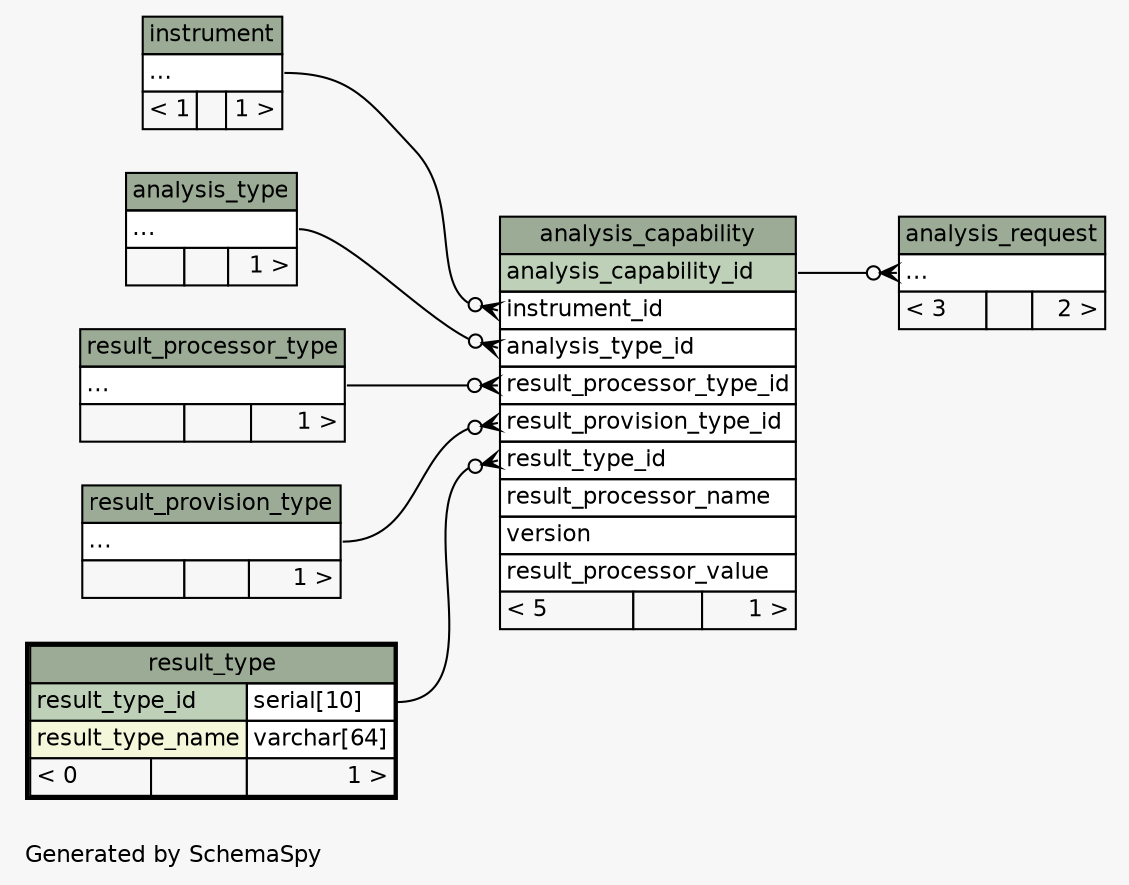 // dot 2.38.0 on Linux 3.16.0-4-amd64
// SchemaSpy rev 590
digraph "twoDegreesRelationshipsDiagram" {
  graph [
    rankdir="RL"
    bgcolor="#f7f7f7"
    label="\nGenerated by SchemaSpy"
    labeljust="l"
    nodesep="0.18"
    ranksep="0.46"
    fontname="Helvetica"
    fontsize="11"
  ];
  node [
    fontname="Helvetica"
    fontsize="11"
    shape="plaintext"
  ];
  edge [
    arrowsize="0.8"
  ];
  "analysis_capability":"analysis_type_id":w -> "analysis_type":"elipses":e [arrowhead=none dir=back arrowtail=crowodot];
  "analysis_capability":"instrument_id":w -> "instrument":"elipses":e [arrowhead=none dir=back arrowtail=crowodot];
  "analysis_capability":"result_processor_type_id":w -> "result_processor_type":"elipses":e [arrowhead=none dir=back arrowtail=crowodot];
  "analysis_capability":"result_provision_type_id":w -> "result_provision_type":"elipses":e [arrowhead=none dir=back arrowtail=crowodot];
  "analysis_capability":"result_type_id":w -> "result_type":"result_type_id.type":e [arrowhead=none dir=back arrowtail=crowodot];
  "analysis_request":"elipses":w -> "analysis_capability":"analysis_capability_id":e [arrowhead=none dir=back arrowtail=crowodot];
  "analysis_capability" [
    label=<
    <TABLE BORDER="0" CELLBORDER="1" CELLSPACING="0" BGCOLOR="#ffffff">
      <TR><TD COLSPAN="3" BGCOLOR="#9bab96" ALIGN="CENTER">analysis_capability</TD></TR>
      <TR><TD PORT="analysis_capability_id" COLSPAN="3" BGCOLOR="#bed1b8" ALIGN="LEFT">analysis_capability_id</TD></TR>
      <TR><TD PORT="instrument_id" COLSPAN="3" ALIGN="LEFT">instrument_id</TD></TR>
      <TR><TD PORT="analysis_type_id" COLSPAN="3" ALIGN="LEFT">analysis_type_id</TD></TR>
      <TR><TD PORT="result_processor_type_id" COLSPAN="3" ALIGN="LEFT">result_processor_type_id</TD></TR>
      <TR><TD PORT="result_provision_type_id" COLSPAN="3" ALIGN="LEFT">result_provision_type_id</TD></TR>
      <TR><TD PORT="result_type_id" COLSPAN="3" ALIGN="LEFT">result_type_id</TD></TR>
      <TR><TD PORT="result_processor_name" COLSPAN="3" ALIGN="LEFT">result_processor_name</TD></TR>
      <TR><TD PORT="version" COLSPAN="3" ALIGN="LEFT">version</TD></TR>
      <TR><TD PORT="result_processor_value" COLSPAN="3" ALIGN="LEFT">result_processor_value</TD></TR>
      <TR><TD ALIGN="LEFT" BGCOLOR="#f7f7f7">&lt; 5</TD><TD ALIGN="RIGHT" BGCOLOR="#f7f7f7">  </TD><TD ALIGN="RIGHT" BGCOLOR="#f7f7f7">1 &gt;</TD></TR>
    </TABLE>>
    URL="analysis_capability.html"
    tooltip="analysis_capability"
  ];
  "analysis_request" [
    label=<
    <TABLE BORDER="0" CELLBORDER="1" CELLSPACING="0" BGCOLOR="#ffffff">
      <TR><TD COLSPAN="3" BGCOLOR="#9bab96" ALIGN="CENTER">analysis_request</TD></TR>
      <TR><TD PORT="elipses" COLSPAN="3" ALIGN="LEFT">...</TD></TR>
      <TR><TD ALIGN="LEFT" BGCOLOR="#f7f7f7">&lt; 3</TD><TD ALIGN="RIGHT" BGCOLOR="#f7f7f7">  </TD><TD ALIGN="RIGHT" BGCOLOR="#f7f7f7">2 &gt;</TD></TR>
    </TABLE>>
    URL="analysis_request.html"
    tooltip="analysis_request"
  ];
  "analysis_type" [
    label=<
    <TABLE BORDER="0" CELLBORDER="1" CELLSPACING="0" BGCOLOR="#ffffff">
      <TR><TD COLSPAN="3" BGCOLOR="#9bab96" ALIGN="CENTER">analysis_type</TD></TR>
      <TR><TD PORT="elipses" COLSPAN="3" ALIGN="LEFT">...</TD></TR>
      <TR><TD ALIGN="LEFT" BGCOLOR="#f7f7f7">  </TD><TD ALIGN="RIGHT" BGCOLOR="#f7f7f7">  </TD><TD ALIGN="RIGHT" BGCOLOR="#f7f7f7">1 &gt;</TD></TR>
    </TABLE>>
    URL="analysis_type.html"
    tooltip="analysis_type"
  ];
  "instrument" [
    label=<
    <TABLE BORDER="0" CELLBORDER="1" CELLSPACING="0" BGCOLOR="#ffffff">
      <TR><TD COLSPAN="3" BGCOLOR="#9bab96" ALIGN="CENTER">instrument</TD></TR>
      <TR><TD PORT="elipses" COLSPAN="3" ALIGN="LEFT">...</TD></TR>
      <TR><TD ALIGN="LEFT" BGCOLOR="#f7f7f7">&lt; 1</TD><TD ALIGN="RIGHT" BGCOLOR="#f7f7f7">  </TD><TD ALIGN="RIGHT" BGCOLOR="#f7f7f7">1 &gt;</TD></TR>
    </TABLE>>
    URL="instrument.html"
    tooltip="instrument"
  ];
  "result_processor_type" [
    label=<
    <TABLE BORDER="0" CELLBORDER="1" CELLSPACING="0" BGCOLOR="#ffffff">
      <TR><TD COLSPAN="3" BGCOLOR="#9bab96" ALIGN="CENTER">result_processor_type</TD></TR>
      <TR><TD PORT="elipses" COLSPAN="3" ALIGN="LEFT">...</TD></TR>
      <TR><TD ALIGN="LEFT" BGCOLOR="#f7f7f7">  </TD><TD ALIGN="RIGHT" BGCOLOR="#f7f7f7">  </TD><TD ALIGN="RIGHT" BGCOLOR="#f7f7f7">1 &gt;</TD></TR>
    </TABLE>>
    URL="result_processor_type.html"
    tooltip="result_processor_type"
  ];
  "result_provision_type" [
    label=<
    <TABLE BORDER="0" CELLBORDER="1" CELLSPACING="0" BGCOLOR="#ffffff">
      <TR><TD COLSPAN="3" BGCOLOR="#9bab96" ALIGN="CENTER">result_provision_type</TD></TR>
      <TR><TD PORT="elipses" COLSPAN="3" ALIGN="LEFT">...</TD></TR>
      <TR><TD ALIGN="LEFT" BGCOLOR="#f7f7f7">  </TD><TD ALIGN="RIGHT" BGCOLOR="#f7f7f7">  </TD><TD ALIGN="RIGHT" BGCOLOR="#f7f7f7">1 &gt;</TD></TR>
    </TABLE>>
    URL="result_provision_type.html"
    tooltip="result_provision_type"
  ];
  "result_type" [
    label=<
    <TABLE BORDER="2" CELLBORDER="1" CELLSPACING="0" BGCOLOR="#ffffff">
      <TR><TD COLSPAN="3" BGCOLOR="#9bab96" ALIGN="CENTER">result_type</TD></TR>
      <TR><TD PORT="result_type_id" COLSPAN="2" BGCOLOR="#bed1b8" ALIGN="LEFT">result_type_id</TD><TD PORT="result_type_id.type" ALIGN="LEFT">serial[10]</TD></TR>
      <TR><TD PORT="result_type_name" COLSPAN="2" BGCOLOR="#f4f7da" ALIGN="LEFT">result_type_name</TD><TD PORT="result_type_name.type" ALIGN="LEFT">varchar[64]</TD></TR>
      <TR><TD ALIGN="LEFT" BGCOLOR="#f7f7f7">&lt; 0</TD><TD ALIGN="RIGHT" BGCOLOR="#f7f7f7">  </TD><TD ALIGN="RIGHT" BGCOLOR="#f7f7f7">1 &gt;</TD></TR>
    </TABLE>>
    URL="result_type.html"
    tooltip="result_type"
  ];
}
